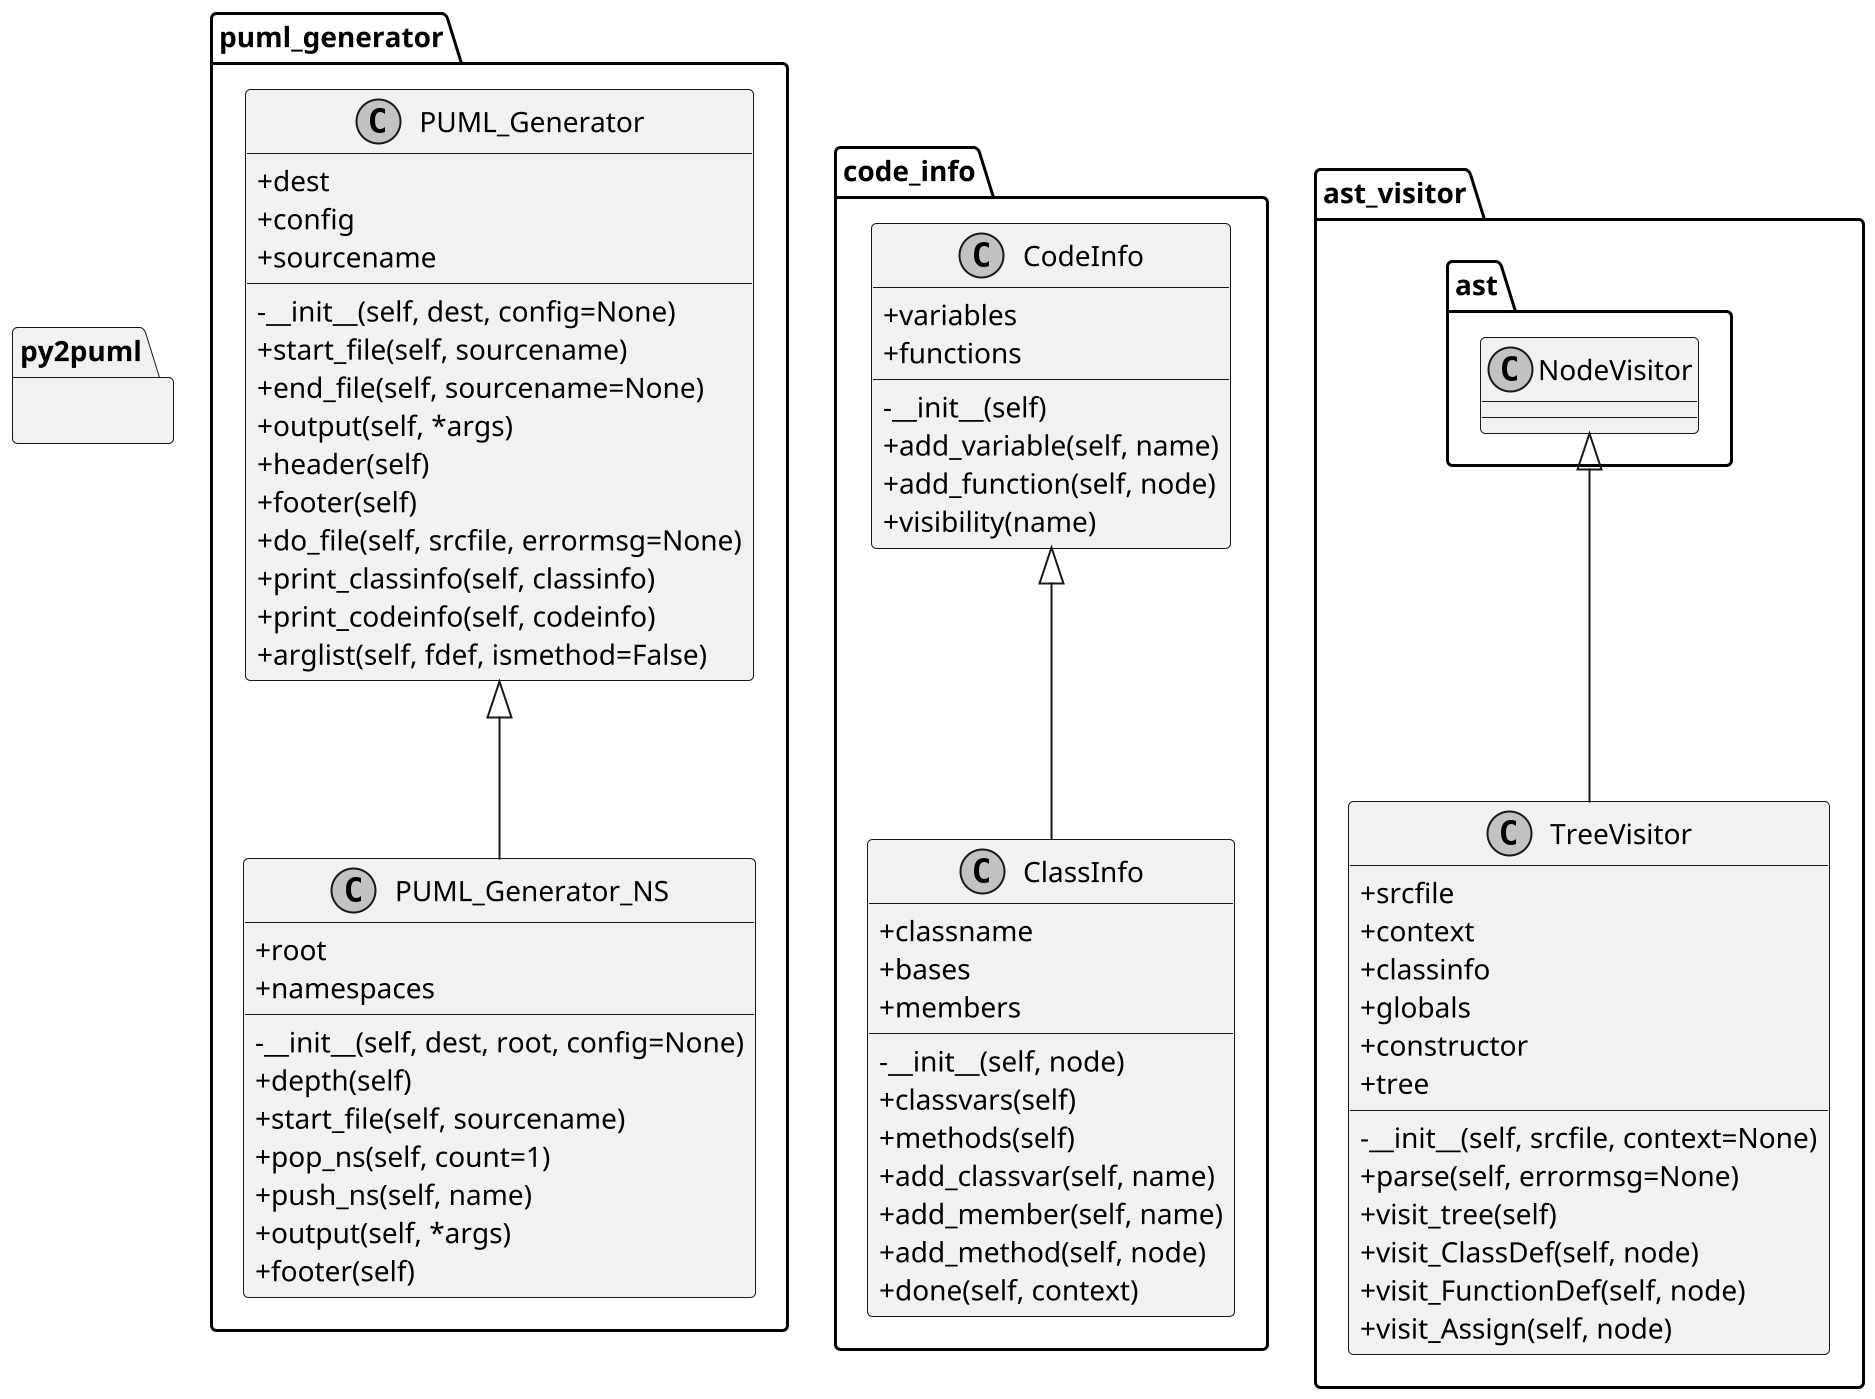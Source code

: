 @startuml
skinparam monochrome true
skinparam classAttributeIconSize 0
scale 2

namespace py2puml {
}
namespace puml_generator {
  class PUML_Generator {
    +dest
    +config
    +sourcename
    -__init__(self, dest, config=None)
    +start_file(self, sourcename)
    +end_file(self, sourcename=None)
    +output(self, *args)
    +header(self)
    +footer(self)
    +do_file(self, srcfile, errormsg=None)
    +print_classinfo(self, classinfo)
    +print_codeinfo(self, codeinfo)
    +arglist(self, fdef, ismethod=False)
  }

  PUML_Generator <|-- PUML_Generator_NS
  class PUML_Generator_NS {
    +root
    +namespaces
    -__init__(self, dest, root, config=None)
    +depth(self)
    +start_file(self, sourcename)
    +pop_ns(self, count=1)
    +push_ns(self, name)
    +output(self, *args)
    +footer(self)
  }

}
namespace code_info {
  class CodeInfo {
    +variables
    +functions
    -__init__(self)
    +add_variable(self, name)
    +add_function(self, node)
    +visibility(name)
  }

  CodeInfo <|-- ClassInfo
  class ClassInfo {
    +classname
    +bases
    +members
    -__init__(self, node)
    +classvars(self)
    +methods(self)
    +add_classvar(self, name)
    +add_member(self, name)
    +add_method(self, node)
    +done(self, context)
  }

}
namespace ast_visitor {
  ast.NodeVisitor <|-- TreeVisitor
  class TreeVisitor {
    +srcfile
    +context
    +classinfo
    +globals
    +constructor
    +tree
    -__init__(self, srcfile, context=None)
    +parse(self, errormsg=None)
    +visit_tree(self)
    +visit_ClassDef(self, node)
    +visit_FunctionDef(self, node)
    +visit_Assign(self, node)
  }

}
@enduml
